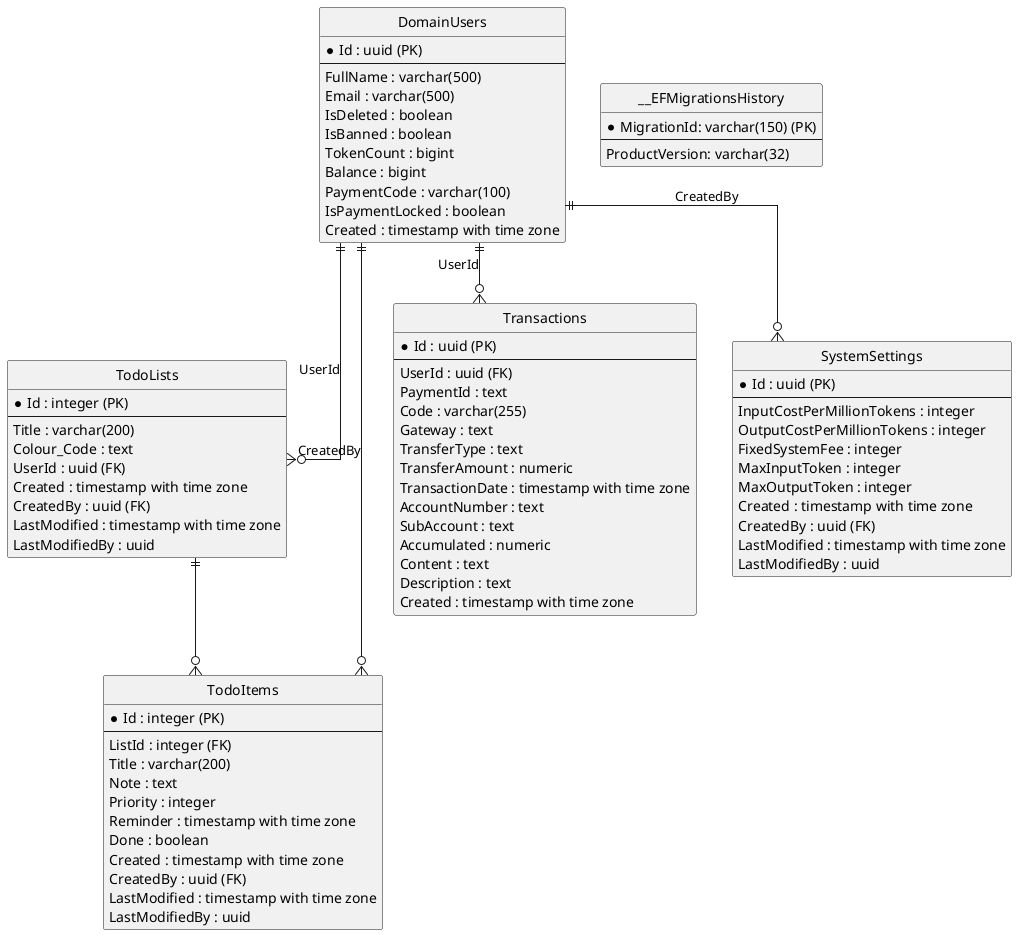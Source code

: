 @startuml

' hide the spot
hide circle

' avoid problems with angled crows feet
skinparam linetype ortho

entity "DomainUsers" {
  *Id : uuid (PK)
  --
  FullName : varchar(500)
  Email : varchar(500)
  IsDeleted : boolean
  IsBanned : boolean
  TokenCount : bigint
  Balance : bigint
  PaymentCode : varchar(100)
  IsPaymentLocked : boolean
  Created : timestamp with time zone
}

entity "TodoLists" {
  *Id : integer (PK)
  --
  Title : varchar(200)
  Colour_Code : text
  UserId : uuid (FK)
  Created : timestamp with time zone
  CreatedBy : uuid (FK)
  LastModified : timestamp with time zone
  LastModifiedBy : uuid
}

entity "TodoItems" {
  *Id : integer (PK)
  --
  ListId : integer (FK)
  Title : varchar(200)
  Note : text
  Priority : integer
  Reminder : timestamp with time zone
  Done : boolean
  Created : timestamp with time zone
  CreatedBy : uuid (FK)
  LastModified : timestamp with time zone
  LastModifiedBy : uuid
}

entity "Transactions" {
  *Id : uuid (PK)
  --
  UserId : uuid (FK)
  PaymentId : text
  Code : varchar(255)
  Gateway : text
  TransferType : text
  TransferAmount : numeric
  TransactionDate : timestamp with time zone
  AccountNumber : text
  SubAccount : text
  Accumulated : numeric
  Content : text
  Description : text
  Created : timestamp with time zone
}

entity "SystemSettings" {
  *Id : uuid (PK)
  --
  InputCostPerMillionTokens : integer
  OutputCostPerMillionTokens : integer
  FixedSystemFee : integer
  MaxInputToken : integer
  MaxOutputToken : integer
  Created : timestamp with time zone
  CreatedBy : uuid (FK)
  LastModified : timestamp with time zone
  LastModifiedBy : uuid
}

entity "__EFMigrationsHistory" {
    *MigrationId: varchar(150) (PK)
    --
    ProductVersion: varchar(32)
}

"DomainUsers" ||--o{ "TodoLists" : UserId
"DomainUsers" ||--o{ "TodoItems" : CreatedBy
"DomainUsers" ||--o{ "Transactions" : UserId
"DomainUsers" ||--o{ "SystemSettings" : CreatedBy

"TodoLists" ||--o{ "TodoItems"

@enduml